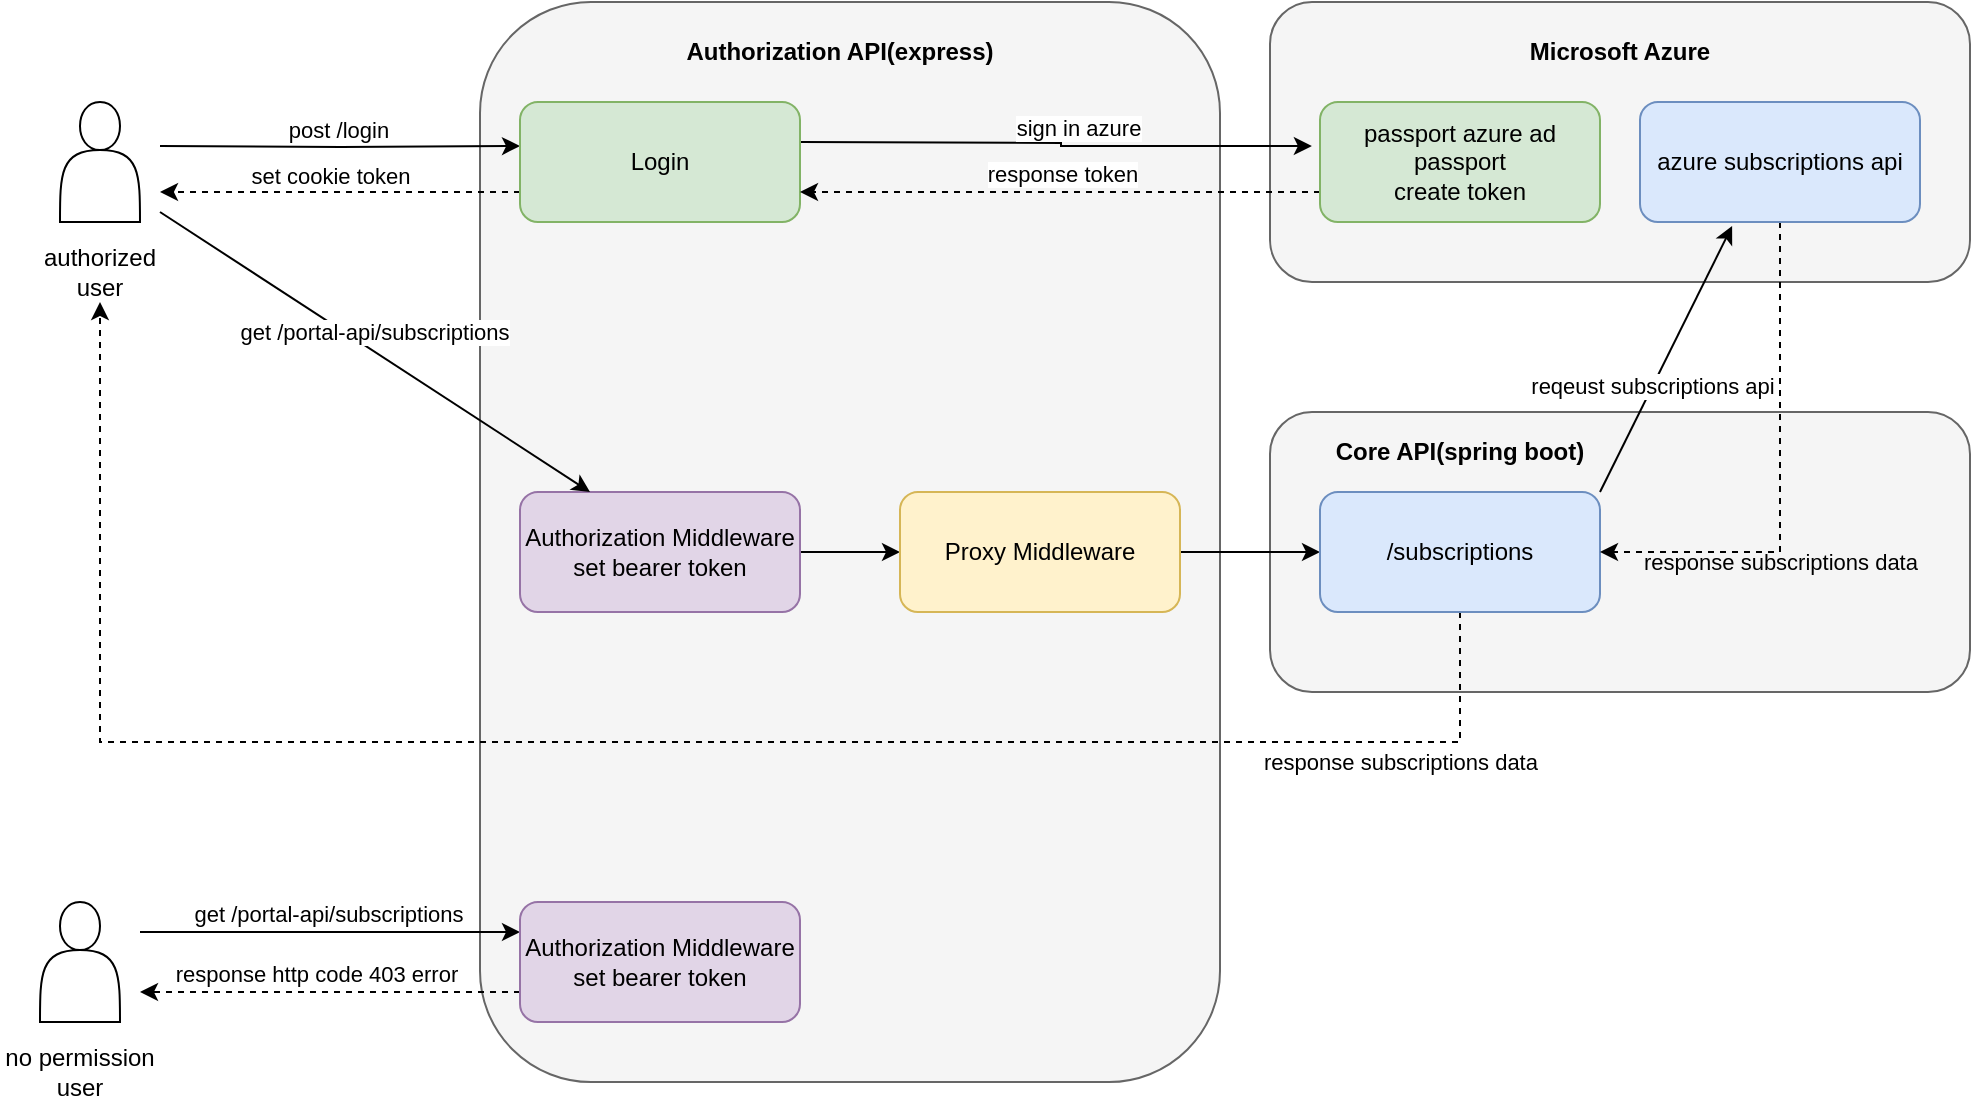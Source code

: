 <mxfile version="24.7.10">
  <diagram name="페이지-1" id="rGjVYl4sL1ox4CQ99OlO">
    <mxGraphModel dx="2901" dy="1121" grid="1" gridSize="10" guides="1" tooltips="1" connect="1" arrows="1" fold="1" page="1" pageScale="1" pageWidth="827" pageHeight="1169" math="0" shadow="0">
      <root>
        <mxCell id="0" />
        <mxCell id="1" parent="0" />
        <mxCell id="MAJEZ90XkeM7kgui7ea2-65" value="" style="rounded=1;whiteSpace=wrap;html=1;fillColor=#f5f5f5;fontColor=#333333;strokeColor=#666666;" vertex="1" parent="1">
          <mxGeometry x="625" y="485" width="350" height="140" as="geometry" />
        </mxCell>
        <mxCell id="MAJEZ90XkeM7kgui7ea2-63" value="" style="rounded=1;whiteSpace=wrap;html=1;fillColor=#f5f5f5;fontColor=#333333;strokeColor=#666666;" vertex="1" parent="1">
          <mxGeometry x="625" y="280" width="350" height="140" as="geometry" />
        </mxCell>
        <mxCell id="MAJEZ90XkeM7kgui7ea2-42" value="" style="rounded=1;whiteSpace=wrap;html=1;fillColor=#f5f5f5;fontColor=#333333;strokeColor=#666666;" vertex="1" parent="1">
          <mxGeometry x="230" y="280" width="370" height="540" as="geometry" />
        </mxCell>
        <mxCell id="MAJEZ90XkeM7kgui7ea2-24" style="edgeStyle=orthogonalEdgeStyle;rounded=0;orthogonalLoop=1;jettySize=auto;html=1;entryX=0;entryY=0.367;entryDx=0;entryDy=0;entryPerimeter=0;" edge="1" parent="1" target="MAJEZ90XkeM7kgui7ea2-11">
          <mxGeometry relative="1" as="geometry">
            <mxPoint x="70" y="352" as="sourcePoint" />
            <mxPoint x="210" y="350.75" as="targetPoint" />
          </mxGeometry>
        </mxCell>
        <mxCell id="MAJEZ90XkeM7kgui7ea2-25" value="post /login" style="edgeLabel;html=1;align=center;verticalAlign=middle;resizable=0;points=[];" vertex="1" connectable="0" parent="MAJEZ90XkeM7kgui7ea2-24">
          <mxGeometry x="-0.018" y="3" relative="1" as="geometry">
            <mxPoint y="-6" as="offset" />
          </mxGeometry>
        </mxCell>
        <mxCell id="MAJEZ90XkeM7kgui7ea2-1" value="" style="shape=actor;whiteSpace=wrap;html=1;" vertex="1" parent="1">
          <mxGeometry x="20" y="330" width="40" height="60" as="geometry" />
        </mxCell>
        <mxCell id="MAJEZ90XkeM7kgui7ea2-6" value="Authorization API(express)" style="text;html=1;align=center;verticalAlign=middle;whiteSpace=wrap;rounded=0;fontStyle=1" vertex="1" parent="1">
          <mxGeometry x="330" y="290" width="160" height="30" as="geometry" />
        </mxCell>
        <mxCell id="MAJEZ90XkeM7kgui7ea2-43" value="" style="edgeStyle=orthogonalEdgeStyle;rounded=0;orthogonalLoop=1;jettySize=auto;html=1;" edge="1" parent="1" source="MAJEZ90XkeM7kgui7ea2-9" target="MAJEZ90XkeM7kgui7ea2-10">
          <mxGeometry relative="1" as="geometry" />
        </mxCell>
        <mxCell id="MAJEZ90XkeM7kgui7ea2-9" value="Authorization Middleware&lt;br&gt;set bearer token" style="rounded=1;whiteSpace=wrap;html=1;fillColor=#e1d5e7;strokeColor=#9673a6;" vertex="1" parent="1">
          <mxGeometry x="250" y="525" width="140" height="60" as="geometry" />
        </mxCell>
        <mxCell id="MAJEZ90XkeM7kgui7ea2-44" value="" style="edgeStyle=orthogonalEdgeStyle;rounded=0;orthogonalLoop=1;jettySize=auto;html=1;entryX=0;entryY=0.5;entryDx=0;entryDy=0;" edge="1" parent="1" source="MAJEZ90XkeM7kgui7ea2-10" target="MAJEZ90XkeM7kgui7ea2-28">
          <mxGeometry relative="1" as="geometry">
            <mxPoint x="640" y="640" as="targetPoint" />
          </mxGeometry>
        </mxCell>
        <mxCell id="MAJEZ90XkeM7kgui7ea2-10" value="Proxy Middleware" style="rounded=1;whiteSpace=wrap;html=1;fillColor=#fff2cc;strokeColor=#d6b656;" vertex="1" parent="1">
          <mxGeometry x="440" y="525" width="140" height="60" as="geometry" />
        </mxCell>
        <mxCell id="MAJEZ90XkeM7kgui7ea2-22" style="edgeStyle=orthogonalEdgeStyle;rounded=0;orthogonalLoop=1;jettySize=auto;html=1;exitX=1;exitY=0.25;exitDx=0;exitDy=0;entryX=-0.029;entryY=0.367;entryDx=0;entryDy=0;entryPerimeter=0;" edge="1" parent="1" target="MAJEZ90XkeM7kgui7ea2-17">
          <mxGeometry relative="1" as="geometry">
            <mxPoint x="390" y="350" as="sourcePoint" />
            <mxPoint x="530" y="350" as="targetPoint" />
          </mxGeometry>
        </mxCell>
        <mxCell id="MAJEZ90XkeM7kgui7ea2-23" value="sign in azure" style="edgeLabel;html=1;align=center;verticalAlign=middle;resizable=0;points=[];" vertex="1" connectable="0" parent="MAJEZ90XkeM7kgui7ea2-22">
          <mxGeometry x="0.2" y="2" relative="1" as="geometry">
            <mxPoint x="-14" y="-7" as="offset" />
          </mxGeometry>
        </mxCell>
        <mxCell id="MAJEZ90XkeM7kgui7ea2-26" style="edgeStyle=orthogonalEdgeStyle;rounded=0;orthogonalLoop=1;jettySize=auto;html=1;exitX=0;exitY=0.75;exitDx=0;exitDy=0;dashed=1;" edge="1" parent="1" source="MAJEZ90XkeM7kgui7ea2-11">
          <mxGeometry relative="1" as="geometry">
            <mxPoint x="70" y="375" as="targetPoint" />
          </mxGeometry>
        </mxCell>
        <mxCell id="MAJEZ90XkeM7kgui7ea2-27" value="set cookie token" style="edgeLabel;html=1;align=center;verticalAlign=middle;resizable=0;points=[];" vertex="1" connectable="0" parent="MAJEZ90XkeM7kgui7ea2-26">
          <mxGeometry x="0.303" y="-2" relative="1" as="geometry">
            <mxPoint x="22" y="-7" as="offset" />
          </mxGeometry>
        </mxCell>
        <mxCell id="MAJEZ90XkeM7kgui7ea2-11" value="Login" style="rounded=1;whiteSpace=wrap;html=1;fillColor=#d5e8d4;strokeColor=#82b366;" vertex="1" parent="1">
          <mxGeometry x="250" y="330" width="140" height="60" as="geometry" />
        </mxCell>
        <mxCell id="MAJEZ90XkeM7kgui7ea2-16" value="Microsoft Azure" style="text;html=1;align=center;verticalAlign=middle;whiteSpace=wrap;rounded=0;fontStyle=1" vertex="1" parent="1">
          <mxGeometry x="720" y="290" width="160" height="30" as="geometry" />
        </mxCell>
        <mxCell id="MAJEZ90XkeM7kgui7ea2-19" style="edgeStyle=orthogonalEdgeStyle;rounded=0;orthogonalLoop=1;jettySize=auto;html=1;exitX=0;exitY=0.75;exitDx=0;exitDy=0;entryX=1;entryY=0.75;entryDx=0;entryDy=0;dashed=1;" edge="1" parent="1" source="MAJEZ90XkeM7kgui7ea2-17" target="MAJEZ90XkeM7kgui7ea2-11">
          <mxGeometry relative="1" as="geometry" />
        </mxCell>
        <mxCell id="MAJEZ90XkeM7kgui7ea2-20" value="response token" style="edgeLabel;html=1;align=center;verticalAlign=middle;resizable=0;points=[];" vertex="1" connectable="0" parent="MAJEZ90XkeM7kgui7ea2-19">
          <mxGeometry x="0.171" y="4" relative="1" as="geometry">
            <mxPoint x="23" y="-13" as="offset" />
          </mxGeometry>
        </mxCell>
        <mxCell id="MAJEZ90XkeM7kgui7ea2-17" value="passport azure ad passport&lt;div&gt;create token&lt;/div&gt;" style="rounded=1;whiteSpace=wrap;html=1;fillColor=#d5e8d4;strokeColor=#82b366;" vertex="1" parent="1">
          <mxGeometry x="650" y="330" width="140" height="60" as="geometry" />
        </mxCell>
        <mxCell id="MAJEZ90XkeM7kgui7ea2-54" style="edgeStyle=orthogonalEdgeStyle;rounded=0;orthogonalLoop=1;jettySize=auto;html=1;exitX=0.5;exitY=1;exitDx=0;exitDy=0;entryX=0.5;entryY=1;entryDx=0;entryDy=0;dashed=1;" edge="1" parent="1" source="MAJEZ90XkeM7kgui7ea2-28" target="MAJEZ90XkeM7kgui7ea2-35">
          <mxGeometry relative="1" as="geometry">
            <mxPoint x="140" y="650" as="targetPoint" />
            <Array as="points">
              <mxPoint x="720" y="650" />
              <mxPoint x="40" y="650" />
            </Array>
          </mxGeometry>
        </mxCell>
        <mxCell id="MAJEZ90XkeM7kgui7ea2-55" value="response subscriptions data" style="edgeLabel;html=1;align=center;verticalAlign=middle;resizable=0;points=[];" vertex="1" connectable="0" parent="MAJEZ90XkeM7kgui7ea2-54">
          <mxGeometry x="-0.799" y="3" relative="1" as="geometry">
            <mxPoint x="2" y="7" as="offset" />
          </mxGeometry>
        </mxCell>
        <mxCell id="MAJEZ90XkeM7kgui7ea2-28" value="/subscriptions" style="rounded=1;whiteSpace=wrap;html=1;fillColor=#dae8fc;strokeColor=#6c8ebf;" vertex="1" parent="1">
          <mxGeometry x="650" y="525" width="140" height="60" as="geometry" />
        </mxCell>
        <mxCell id="MAJEZ90XkeM7kgui7ea2-29" value="Core API(spring boot)" style="text;html=1;align=center;verticalAlign=middle;whiteSpace=wrap;rounded=0;fontStyle=1" vertex="1" parent="1">
          <mxGeometry x="640" y="490" width="160" height="30" as="geometry" />
        </mxCell>
        <mxCell id="MAJEZ90XkeM7kgui7ea2-30" style="rounded=0;orthogonalLoop=1;jettySize=auto;html=1;entryX=0.25;entryY=0;entryDx=0;entryDy=0;" edge="1" parent="1" target="MAJEZ90XkeM7kgui7ea2-9">
          <mxGeometry relative="1" as="geometry">
            <mxPoint x="70" y="385" as="sourcePoint" />
            <mxPoint x="310" y="525" as="targetPoint" />
          </mxGeometry>
        </mxCell>
        <mxCell id="MAJEZ90XkeM7kgui7ea2-31" value="get /portal-api/subscriptions" style="edgeLabel;html=1;align=center;verticalAlign=middle;resizable=0;points=[];" vertex="1" connectable="0" parent="MAJEZ90XkeM7kgui7ea2-30">
          <mxGeometry x="-0.018" y="3" relative="1" as="geometry">
            <mxPoint y="-6" as="offset" />
          </mxGeometry>
        </mxCell>
        <mxCell id="MAJEZ90XkeM7kgui7ea2-35" value="authorized user" style="text;html=1;align=center;verticalAlign=middle;whiteSpace=wrap;rounded=0;" vertex="1" parent="1">
          <mxGeometry y="400" width="80" height="30" as="geometry" />
        </mxCell>
        <mxCell id="MAJEZ90XkeM7kgui7ea2-46" value="" style="shape=actor;whiteSpace=wrap;html=1;" vertex="1" parent="1">
          <mxGeometry x="10" y="730" width="40" height="60" as="geometry" />
        </mxCell>
        <mxCell id="MAJEZ90XkeM7kgui7ea2-47" value="no permission user" style="text;html=1;align=center;verticalAlign=middle;whiteSpace=wrap;rounded=0;" vertex="1" parent="1">
          <mxGeometry x="-10" y="800" width="80" height="30" as="geometry" />
        </mxCell>
        <mxCell id="MAJEZ90XkeM7kgui7ea2-48" style="rounded=0;orthogonalLoop=1;jettySize=auto;html=1;entryX=0;entryY=0.25;entryDx=0;entryDy=0;" edge="1" parent="1" target="MAJEZ90XkeM7kgui7ea2-52">
          <mxGeometry relative="1" as="geometry">
            <mxPoint x="60" y="745" as="sourcePoint" />
            <mxPoint x="220" y="747" as="targetPoint" />
          </mxGeometry>
        </mxCell>
        <mxCell id="MAJEZ90XkeM7kgui7ea2-49" value="get /portal-api/subscriptions" style="edgeLabel;html=1;align=center;verticalAlign=middle;resizable=0;points=[];" vertex="1" connectable="0" parent="MAJEZ90XkeM7kgui7ea2-48">
          <mxGeometry x="-0.018" y="3" relative="1" as="geometry">
            <mxPoint y="-6" as="offset" />
          </mxGeometry>
        </mxCell>
        <mxCell id="MAJEZ90XkeM7kgui7ea2-50" style="rounded=0;orthogonalLoop=1;jettySize=auto;html=1;dashed=1;exitX=0;exitY=0.75;exitDx=0;exitDy=0;" edge="1" parent="1" source="MAJEZ90XkeM7kgui7ea2-52">
          <mxGeometry relative="1" as="geometry">
            <mxPoint x="60" y="775" as="targetPoint" />
            <mxPoint x="220" y="775" as="sourcePoint" />
          </mxGeometry>
        </mxCell>
        <mxCell id="MAJEZ90XkeM7kgui7ea2-51" value="response http code 403 error" style="edgeLabel;html=1;align=center;verticalAlign=middle;resizable=0;points=[];" vertex="1" connectable="0" parent="MAJEZ90XkeM7kgui7ea2-50">
          <mxGeometry x="0.303" y="-2" relative="1" as="geometry">
            <mxPoint x="22" y="-7" as="offset" />
          </mxGeometry>
        </mxCell>
        <mxCell id="MAJEZ90XkeM7kgui7ea2-52" value="Authorization Middleware&lt;br&gt;set bearer token" style="rounded=1;whiteSpace=wrap;html=1;fillColor=#e1d5e7;strokeColor=#9673a6;" vertex="1" parent="1">
          <mxGeometry x="250" y="730" width="140" height="60" as="geometry" />
        </mxCell>
        <mxCell id="MAJEZ90XkeM7kgui7ea2-60" style="rounded=0;orthogonalLoop=1;jettySize=auto;html=1;exitX=0.75;exitY=1;exitDx=0;exitDy=0;entryX=1;entryY=0.5;entryDx=0;entryDy=0;dashed=1;edgeStyle=orthogonalEdgeStyle;" edge="1" parent="1" target="MAJEZ90XkeM7kgui7ea2-28">
          <mxGeometry relative="1" as="geometry">
            <mxPoint x="790" y="570" as="targetPoint" />
            <mxPoint x="880" y="390" as="sourcePoint" />
            <Array as="points">
              <mxPoint x="880" y="555" />
            </Array>
          </mxGeometry>
        </mxCell>
        <mxCell id="MAJEZ90XkeM7kgui7ea2-62" value="response subscriptions data" style="edgeLabel;html=1;align=center;verticalAlign=middle;resizable=0;points=[];labelBackgroundColor=none;" vertex="1" connectable="0" parent="MAJEZ90XkeM7kgui7ea2-60">
          <mxGeometry x="0.184" y="-1" relative="1" as="geometry">
            <mxPoint x="1" y="19" as="offset" />
          </mxGeometry>
        </mxCell>
        <mxCell id="MAJEZ90XkeM7kgui7ea2-56" value="azure subscriptions api" style="rounded=1;whiteSpace=wrap;html=1;fillColor=#dae8fc;strokeColor=#6c8ebf;" vertex="1" parent="1">
          <mxGeometry x="810" y="330" width="140" height="60" as="geometry" />
        </mxCell>
        <mxCell id="MAJEZ90XkeM7kgui7ea2-59" style="rounded=0;orthogonalLoop=1;jettySize=auto;html=1;entryX=0.329;entryY=1.033;entryDx=0;entryDy=0;entryPerimeter=0;exitX=1;exitY=0;exitDx=0;exitDy=0;" edge="1" parent="1" source="MAJEZ90XkeM7kgui7ea2-28" target="MAJEZ90XkeM7kgui7ea2-56">
          <mxGeometry relative="1" as="geometry">
            <mxPoint x="800" y="540" as="sourcePoint" />
          </mxGeometry>
        </mxCell>
        <mxCell id="MAJEZ90XkeM7kgui7ea2-61" value="reqeust subscriptions api" style="edgeLabel;html=1;align=center;verticalAlign=middle;resizable=0;points=[];" vertex="1" connectable="0" parent="MAJEZ90XkeM7kgui7ea2-59">
          <mxGeometry x="-0.205" relative="1" as="geometry">
            <mxPoint as="offset" />
          </mxGeometry>
        </mxCell>
      </root>
    </mxGraphModel>
  </diagram>
</mxfile>
